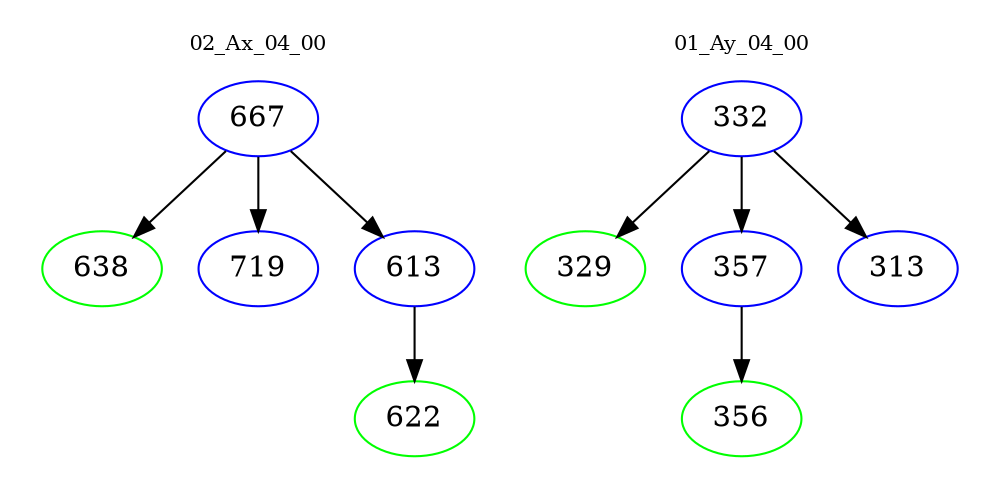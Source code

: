 digraph{
subgraph cluster_0 {
color = white
label = "02_Ax_04_00";
fontsize=10;
T0_667 [label="667", color="blue"]
T0_667 -> T0_638 [color="black"]
T0_638 [label="638", color="green"]
T0_667 -> T0_719 [color="black"]
T0_719 [label="719", color="blue"]
T0_667 -> T0_613 [color="black"]
T0_613 [label="613", color="blue"]
T0_613 -> T0_622 [color="black"]
T0_622 [label="622", color="green"]
}
subgraph cluster_1 {
color = white
label = "01_Ay_04_00";
fontsize=10;
T1_332 [label="332", color="blue"]
T1_332 -> T1_329 [color="black"]
T1_329 [label="329", color="green"]
T1_332 -> T1_357 [color="black"]
T1_357 [label="357", color="blue"]
T1_357 -> T1_356 [color="black"]
T1_356 [label="356", color="green"]
T1_332 -> T1_313 [color="black"]
T1_313 [label="313", color="blue"]
}
}
